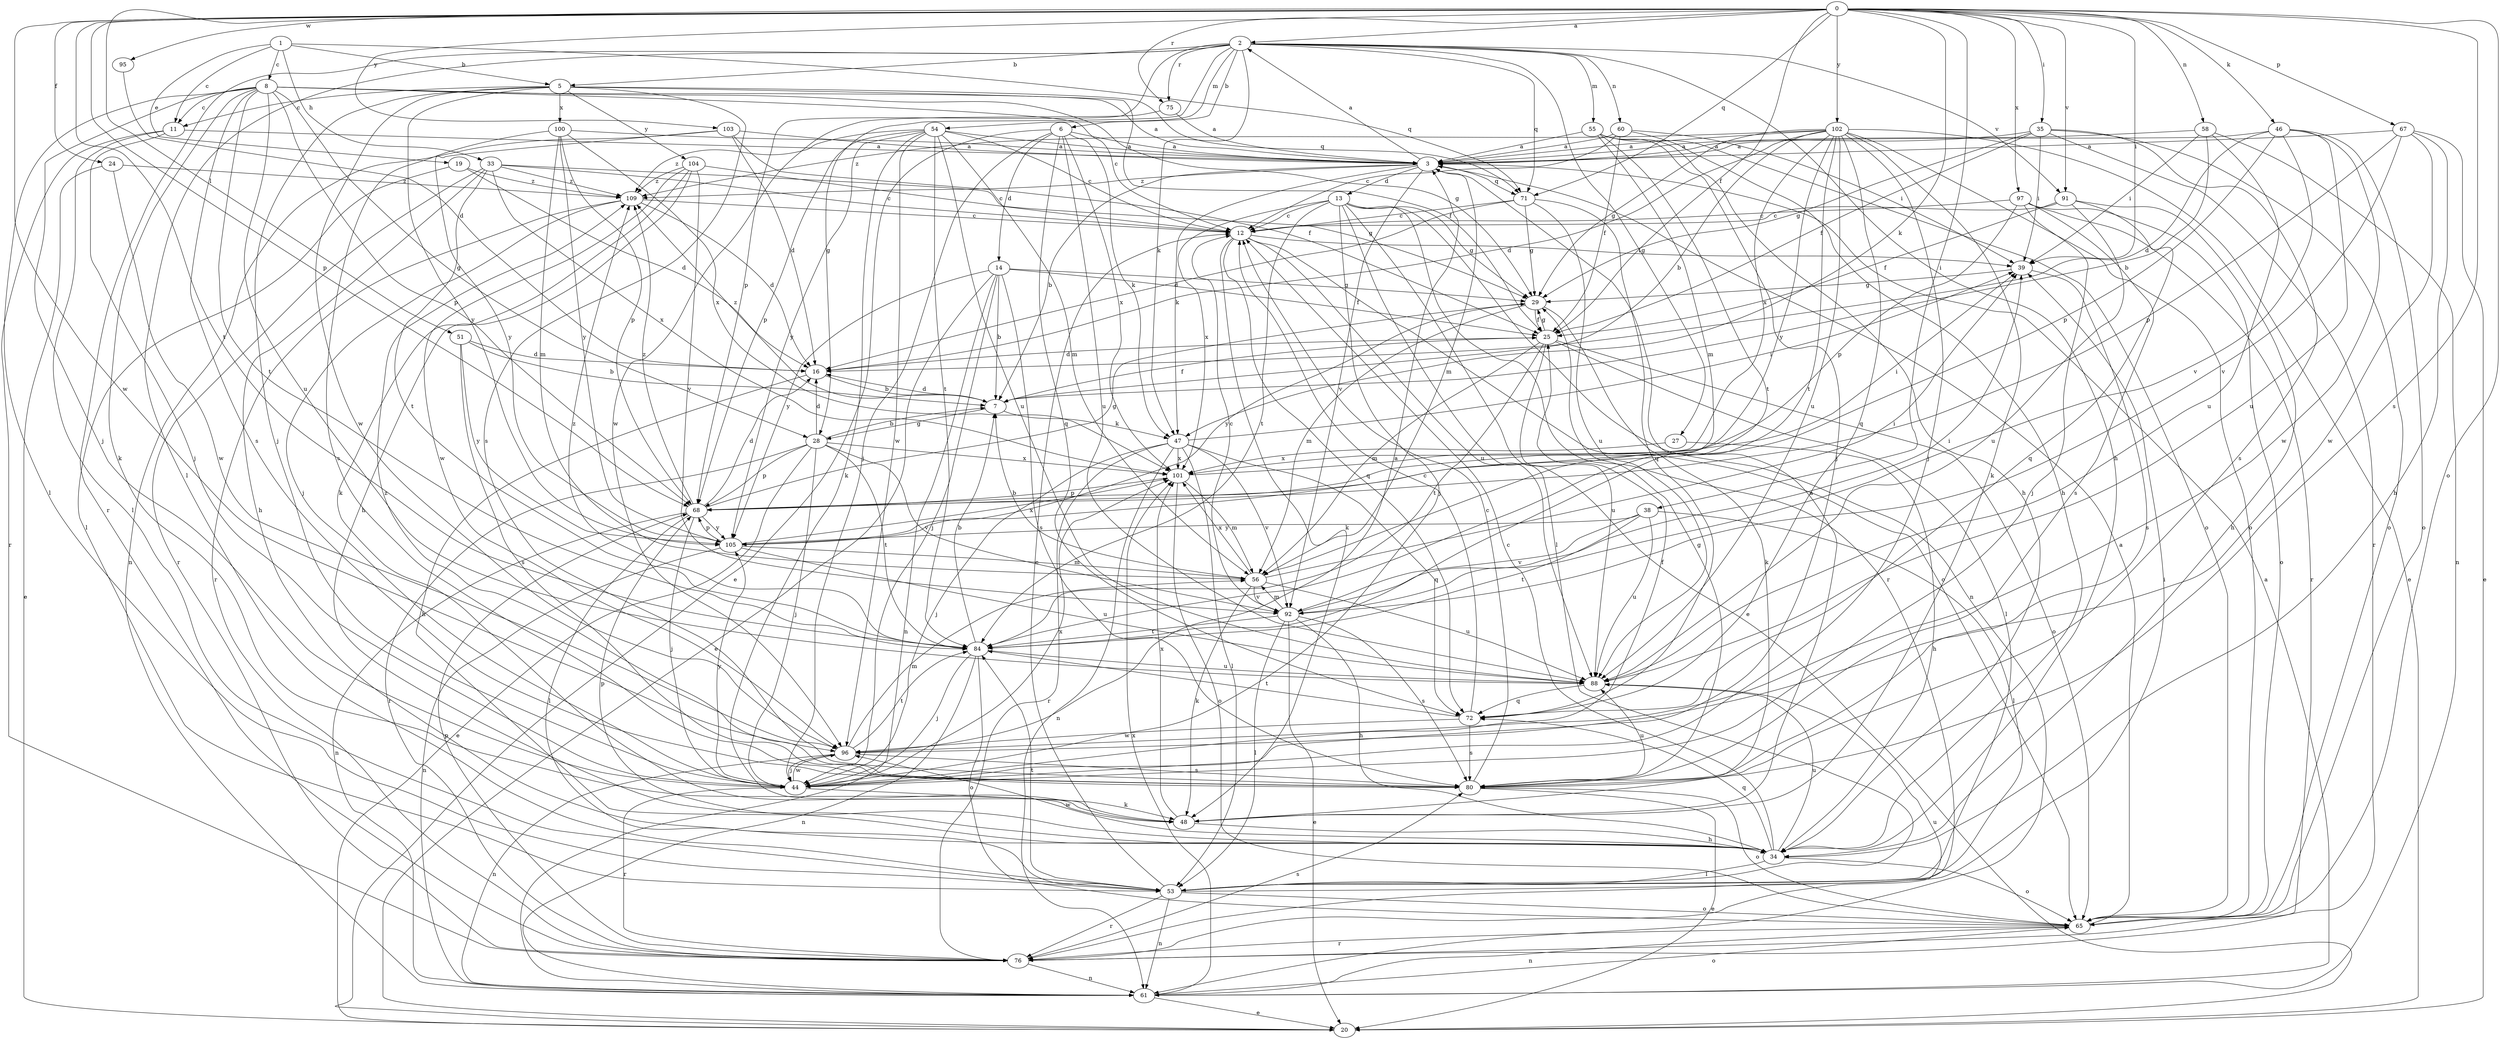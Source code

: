 strict digraph  {
0;
1;
2;
3;
5;
6;
7;
8;
11;
12;
13;
14;
16;
19;
20;
24;
25;
27;
28;
29;
33;
34;
35;
38;
39;
44;
46;
47;
48;
51;
53;
54;
55;
56;
58;
60;
61;
65;
67;
68;
71;
72;
75;
76;
80;
84;
88;
91;
92;
95;
96;
97;
100;
101;
102;
103;
104;
105;
109;
0 -> 2  [label=a];
0 -> 24  [label=f];
0 -> 25  [label=f];
0 -> 35  [label=i];
0 -> 38  [label=i];
0 -> 39  [label=i];
0 -> 46  [label=k];
0 -> 47  [label=k];
0 -> 51  [label=l];
0 -> 58  [label=n];
0 -> 65  [label=o];
0 -> 67  [label=p];
0 -> 68  [label=p];
0 -> 71  [label=q];
0 -> 75  [label=r];
0 -> 80  [label=s];
0 -> 84  [label=t];
0 -> 91  [label=v];
0 -> 95  [label=w];
0 -> 96  [label=w];
0 -> 97  [label=x];
0 -> 102  [label=y];
0 -> 103  [label=y];
1 -> 5  [label=b];
1 -> 8  [label=c];
1 -> 11  [label=c];
1 -> 19  [label=e];
1 -> 33  [label=h];
1 -> 71  [label=q];
2 -> 5  [label=b];
2 -> 6  [label=b];
2 -> 27  [label=g];
2 -> 28  [label=g];
2 -> 34  [label=h];
2 -> 47  [label=k];
2 -> 53  [label=l];
2 -> 54  [label=m];
2 -> 55  [label=m];
2 -> 60  [label=n];
2 -> 68  [label=p];
2 -> 71  [label=q];
2 -> 75  [label=r];
2 -> 76  [label=r];
2 -> 91  [label=v];
3 -> 2  [label=a];
3 -> 7  [label=b];
3 -> 13  [label=d];
3 -> 47  [label=k];
3 -> 56  [label=m];
3 -> 71  [label=q];
3 -> 92  [label=v];
3 -> 109  [label=z];
5 -> 11  [label=c];
5 -> 25  [label=f];
5 -> 44  [label=j];
5 -> 71  [label=q];
5 -> 80  [label=s];
5 -> 96  [label=w];
5 -> 100  [label=x];
5 -> 104  [label=y];
5 -> 105  [label=y];
6 -> 3  [label=a];
6 -> 14  [label=d];
6 -> 20  [label=e];
6 -> 44  [label=j];
6 -> 47  [label=k];
6 -> 72  [label=q];
6 -> 88  [label=u];
6 -> 101  [label=x];
7 -> 16  [label=d];
7 -> 25  [label=f];
7 -> 28  [label=g];
7 -> 47  [label=k];
7 -> 109  [label=z];
8 -> 3  [label=a];
8 -> 11  [label=c];
8 -> 12  [label=c];
8 -> 28  [label=g];
8 -> 29  [label=g];
8 -> 44  [label=j];
8 -> 48  [label=k];
8 -> 53  [label=l];
8 -> 68  [label=p];
8 -> 80  [label=s];
8 -> 84  [label=t];
8 -> 88  [label=u];
11 -> 3  [label=a];
11 -> 44  [label=j];
11 -> 53  [label=l];
11 -> 76  [label=r];
12 -> 39  [label=i];
12 -> 48  [label=k];
12 -> 65  [label=o];
12 -> 72  [label=q];
12 -> 88  [label=u];
13 -> 12  [label=c];
13 -> 20  [label=e];
13 -> 29  [label=g];
13 -> 44  [label=j];
13 -> 53  [label=l];
13 -> 61  [label=n];
13 -> 76  [label=r];
13 -> 84  [label=t];
13 -> 101  [label=x];
14 -> 7  [label=b];
14 -> 20  [label=e];
14 -> 25  [label=f];
14 -> 29  [label=g];
14 -> 44  [label=j];
14 -> 61  [label=n];
14 -> 80  [label=s];
14 -> 105  [label=y];
16 -> 7  [label=b];
16 -> 34  [label=h];
19 -> 16  [label=d];
19 -> 53  [label=l];
19 -> 109  [label=z];
24 -> 20  [label=e];
24 -> 96  [label=w];
24 -> 109  [label=z];
25 -> 16  [label=d];
25 -> 29  [label=g];
25 -> 53  [label=l];
25 -> 56  [label=m];
25 -> 65  [label=o];
25 -> 84  [label=t];
25 -> 88  [label=u];
27 -> 34  [label=h];
27 -> 101  [label=x];
28 -> 7  [label=b];
28 -> 16  [label=d];
28 -> 20  [label=e];
28 -> 44  [label=j];
28 -> 68  [label=p];
28 -> 76  [label=r];
28 -> 84  [label=t];
28 -> 92  [label=v];
28 -> 101  [label=x];
29 -> 25  [label=f];
29 -> 48  [label=k];
29 -> 56  [label=m];
29 -> 105  [label=y];
33 -> 12  [label=c];
33 -> 29  [label=g];
33 -> 34  [label=h];
33 -> 76  [label=r];
33 -> 84  [label=t];
33 -> 101  [label=x];
33 -> 109  [label=z];
34 -> 12  [label=c];
34 -> 53  [label=l];
34 -> 65  [label=o];
34 -> 68  [label=p];
34 -> 72  [label=q];
34 -> 88  [label=u];
34 -> 96  [label=w];
35 -> 3  [label=a];
35 -> 25  [label=f];
35 -> 29  [label=g];
35 -> 39  [label=i];
35 -> 65  [label=o];
35 -> 76  [label=r];
35 -> 80  [label=s];
38 -> 53  [label=l];
38 -> 84  [label=t];
38 -> 88  [label=u];
38 -> 92  [label=v];
38 -> 105  [label=y];
39 -> 29  [label=g];
39 -> 80  [label=s];
44 -> 25  [label=f];
44 -> 48  [label=k];
44 -> 76  [label=r];
44 -> 96  [label=w];
44 -> 101  [label=x];
44 -> 105  [label=y];
46 -> 3  [label=a];
46 -> 16  [label=d];
46 -> 65  [label=o];
46 -> 68  [label=p];
46 -> 88  [label=u];
46 -> 92  [label=v];
46 -> 96  [label=w];
47 -> 39  [label=i];
47 -> 44  [label=j];
47 -> 53  [label=l];
47 -> 61  [label=n];
47 -> 72  [label=q];
47 -> 76  [label=r];
47 -> 92  [label=v];
47 -> 101  [label=x];
48 -> 3  [label=a];
48 -> 34  [label=h];
48 -> 101  [label=x];
51 -> 7  [label=b];
51 -> 16  [label=d];
51 -> 80  [label=s];
51 -> 105  [label=y];
53 -> 12  [label=c];
53 -> 39  [label=i];
53 -> 61  [label=n];
53 -> 65  [label=o];
53 -> 76  [label=r];
53 -> 84  [label=t];
54 -> 3  [label=a];
54 -> 12  [label=c];
54 -> 48  [label=k];
54 -> 56  [label=m];
54 -> 68  [label=p];
54 -> 84  [label=t];
54 -> 88  [label=u];
54 -> 96  [label=w];
54 -> 105  [label=y];
54 -> 109  [label=z];
55 -> 3  [label=a];
55 -> 34  [label=h];
55 -> 44  [label=j];
55 -> 56  [label=m];
55 -> 65  [label=o];
55 -> 84  [label=t];
56 -> 7  [label=b];
56 -> 39  [label=i];
56 -> 48  [label=k];
56 -> 88  [label=u];
56 -> 92  [label=v];
56 -> 101  [label=x];
58 -> 3  [label=a];
58 -> 7  [label=b];
58 -> 39  [label=i];
58 -> 61  [label=n];
58 -> 88  [label=u];
60 -> 3  [label=a];
60 -> 12  [label=c];
60 -> 25  [label=f];
60 -> 34  [label=h];
60 -> 39  [label=i];
61 -> 3  [label=a];
61 -> 20  [label=e];
61 -> 65  [label=o];
61 -> 101  [label=x];
65 -> 3  [label=a];
65 -> 61  [label=n];
65 -> 76  [label=r];
67 -> 3  [label=a];
67 -> 20  [label=e];
67 -> 34  [label=h];
67 -> 68  [label=p];
67 -> 92  [label=v];
67 -> 96  [label=w];
68 -> 16  [label=d];
68 -> 29  [label=g];
68 -> 44  [label=j];
68 -> 53  [label=l];
68 -> 61  [label=n];
68 -> 105  [label=y];
68 -> 109  [label=z];
71 -> 12  [label=c];
71 -> 16  [label=d];
71 -> 29  [label=g];
71 -> 72  [label=q];
71 -> 88  [label=u];
72 -> 12  [label=c];
72 -> 80  [label=s];
72 -> 84  [label=t];
72 -> 96  [label=w];
75 -> 3  [label=a];
75 -> 96  [label=w];
76 -> 61  [label=n];
76 -> 68  [label=p];
76 -> 80  [label=s];
76 -> 88  [label=u];
80 -> 12  [label=c];
80 -> 20  [label=e];
80 -> 29  [label=g];
80 -> 65  [label=o];
80 -> 88  [label=u];
80 -> 109  [label=z];
84 -> 7  [label=b];
84 -> 44  [label=j];
84 -> 61  [label=n];
84 -> 65  [label=o];
84 -> 88  [label=u];
84 -> 109  [label=z];
88 -> 72  [label=q];
91 -> 12  [label=c];
91 -> 25  [label=f];
91 -> 34  [label=h];
91 -> 72  [label=q];
91 -> 88  [label=u];
92 -> 12  [label=c];
92 -> 20  [label=e];
92 -> 34  [label=h];
92 -> 39  [label=i];
92 -> 53  [label=l];
92 -> 56  [label=m];
92 -> 80  [label=s];
92 -> 84  [label=t];
95 -> 16  [label=d];
96 -> 3  [label=a];
96 -> 44  [label=j];
96 -> 56  [label=m];
96 -> 61  [label=n];
96 -> 80  [label=s];
96 -> 84  [label=t];
97 -> 12  [label=c];
97 -> 44  [label=j];
97 -> 65  [label=o];
97 -> 68  [label=p];
97 -> 76  [label=r];
97 -> 80  [label=s];
100 -> 3  [label=a];
100 -> 56  [label=m];
100 -> 68  [label=p];
100 -> 80  [label=s];
100 -> 101  [label=x];
100 -> 105  [label=y];
101 -> 39  [label=i];
101 -> 56  [label=m];
101 -> 65  [label=o];
101 -> 68  [label=p];
102 -> 3  [label=a];
102 -> 7  [label=b];
102 -> 16  [label=d];
102 -> 20  [label=e];
102 -> 29  [label=g];
102 -> 44  [label=j];
102 -> 48  [label=k];
102 -> 65  [label=o];
102 -> 72  [label=q];
102 -> 84  [label=t];
102 -> 88  [label=u];
102 -> 101  [label=x];
102 -> 105  [label=y];
102 -> 109  [label=z];
103 -> 3  [label=a];
103 -> 16  [label=d];
103 -> 25  [label=f];
103 -> 61  [label=n];
103 -> 105  [label=y];
104 -> 12  [label=c];
104 -> 34  [label=h];
104 -> 48  [label=k];
104 -> 92  [label=v];
104 -> 96  [label=w];
104 -> 109  [label=z];
105 -> 56  [label=m];
105 -> 61  [label=n];
105 -> 68  [label=p];
105 -> 88  [label=u];
105 -> 101  [label=x];
109 -> 12  [label=c];
109 -> 16  [label=d];
109 -> 44  [label=j];
109 -> 76  [label=r];
}

